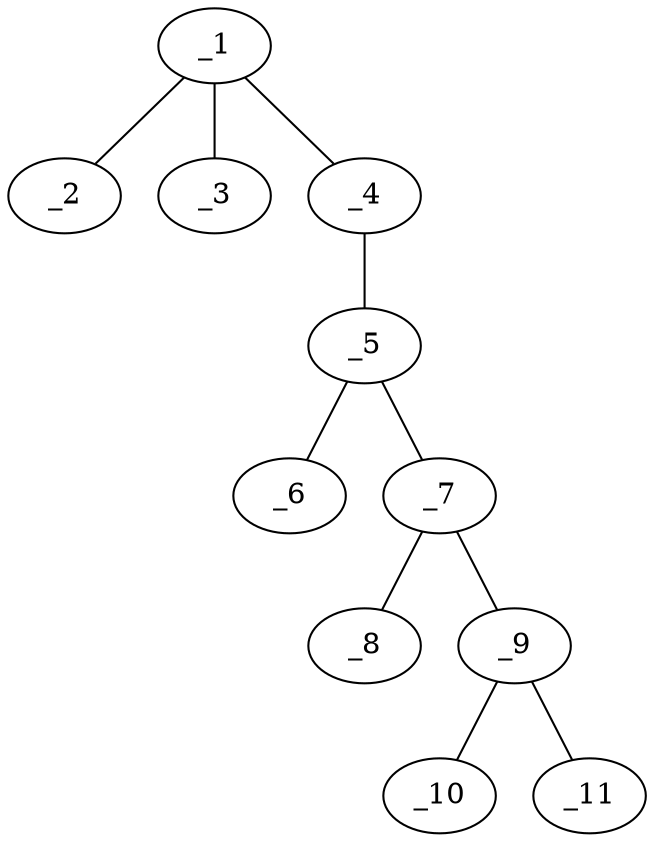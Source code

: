 graph molid627073 {
	_1	 [charge=0,
		chem=1,
		symbol="C  ",
		x="6.3301",
		y="0.25"];
	_2	 [charge=0,
		chem=2,
		symbol="O  ",
		x="7.1962",
		y="-0.25"];
	_1 -- _2	 [valence=2];
	_3	 [charge=0,
		chem=2,
		symbol="O  ",
		x="6.3301",
		y="1.25"];
	_1 -- _3	 [valence=1];
	_4	 [charge=0,
		chem=1,
		symbol="C  ",
		x="5.4641",
		y="-0.25"];
	_1 -- _4	 [valence=1];
	_5	 [charge=0,
		chem=1,
		symbol="C  ",
		x="4.5981",
		y="0.25"];
	_4 -- _5	 [valence=1];
	_6	 [charge=0,
		chem=7,
		symbol="Cl ",
		x="4.5981",
		y="1.25"];
	_5 -- _6	 [valence=1];
	_7	 [charge=0,
		chem=1,
		symbol="C  ",
		x="3.7321",
		y="-0.25"];
	_5 -- _7	 [valence=1];
	_8	 [charge=0,
		chem=4,
		symbol="N  ",
		x="3.7321",
		y="-1.25"];
	_7 -- _8	 [valence=1];
	_9	 [charge=0,
		chem=1,
		symbol="C  ",
		x="2.866",
		y="0.25"];
	_7 -- _9	 [valence=1];
	_10	 [charge=0,
		chem=2,
		symbol="O  ",
		x=2,
		y="-0.25"];
	_9 -- _10	 [valence=2];
	_11	 [charge=0,
		chem=2,
		symbol="O  ",
		x="2.866",
		y="1.25"];
	_9 -- _11	 [valence=1];
}
